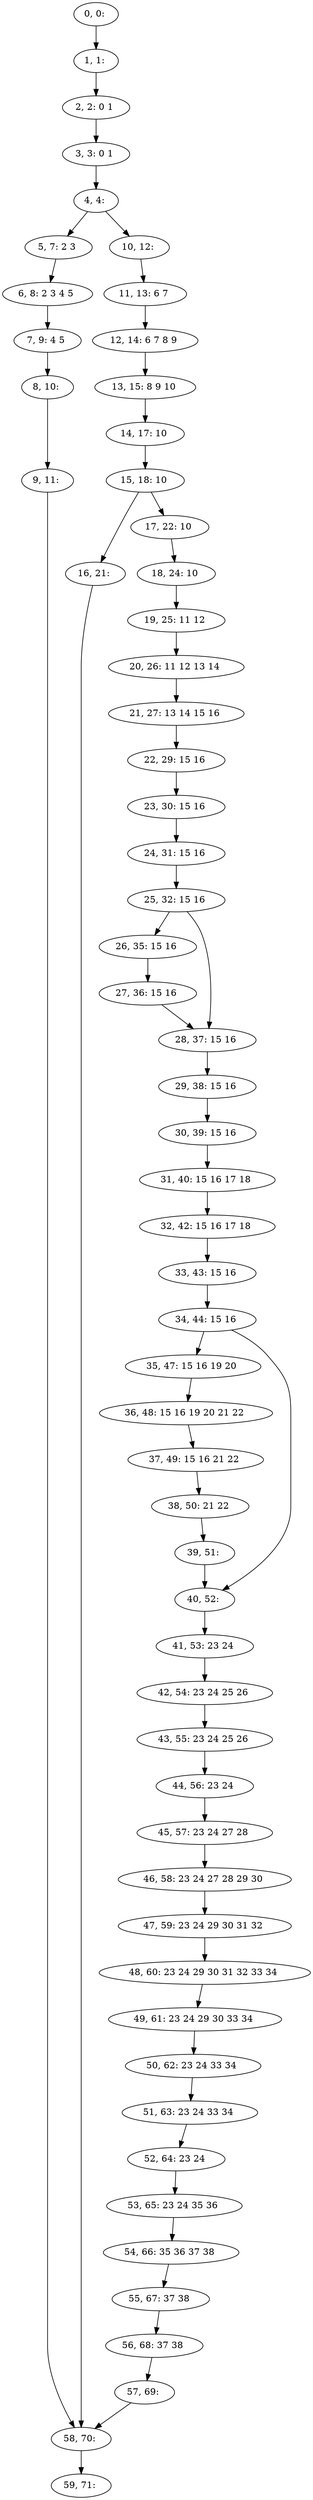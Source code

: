 digraph G {
0[label="0, 0: "];
1[label="1, 1: "];
2[label="2, 2: 0 1 "];
3[label="3, 3: 0 1 "];
4[label="4, 4: "];
5[label="5, 7: 2 3 "];
6[label="6, 8: 2 3 4 5 "];
7[label="7, 9: 4 5 "];
8[label="8, 10: "];
9[label="9, 11: "];
10[label="10, 12: "];
11[label="11, 13: 6 7 "];
12[label="12, 14: 6 7 8 9 "];
13[label="13, 15: 8 9 10 "];
14[label="14, 17: 10 "];
15[label="15, 18: 10 "];
16[label="16, 21: "];
17[label="17, 22: 10 "];
18[label="18, 24: 10 "];
19[label="19, 25: 11 12 "];
20[label="20, 26: 11 12 13 14 "];
21[label="21, 27: 13 14 15 16 "];
22[label="22, 29: 15 16 "];
23[label="23, 30: 15 16 "];
24[label="24, 31: 15 16 "];
25[label="25, 32: 15 16 "];
26[label="26, 35: 15 16 "];
27[label="27, 36: 15 16 "];
28[label="28, 37: 15 16 "];
29[label="29, 38: 15 16 "];
30[label="30, 39: 15 16 "];
31[label="31, 40: 15 16 17 18 "];
32[label="32, 42: 15 16 17 18 "];
33[label="33, 43: 15 16 "];
34[label="34, 44: 15 16 "];
35[label="35, 47: 15 16 19 20 "];
36[label="36, 48: 15 16 19 20 21 22 "];
37[label="37, 49: 15 16 21 22 "];
38[label="38, 50: 21 22 "];
39[label="39, 51: "];
40[label="40, 52: "];
41[label="41, 53: 23 24 "];
42[label="42, 54: 23 24 25 26 "];
43[label="43, 55: 23 24 25 26 "];
44[label="44, 56: 23 24 "];
45[label="45, 57: 23 24 27 28 "];
46[label="46, 58: 23 24 27 28 29 30 "];
47[label="47, 59: 23 24 29 30 31 32 "];
48[label="48, 60: 23 24 29 30 31 32 33 34 "];
49[label="49, 61: 23 24 29 30 33 34 "];
50[label="50, 62: 23 24 33 34 "];
51[label="51, 63: 23 24 33 34 "];
52[label="52, 64: 23 24 "];
53[label="53, 65: 23 24 35 36 "];
54[label="54, 66: 35 36 37 38 "];
55[label="55, 67: 37 38 "];
56[label="56, 68: 37 38 "];
57[label="57, 69: "];
58[label="58, 70: "];
59[label="59, 71: "];
0->1 ;
1->2 ;
2->3 ;
3->4 ;
4->5 ;
4->10 ;
5->6 ;
6->7 ;
7->8 ;
8->9 ;
9->58 ;
10->11 ;
11->12 ;
12->13 ;
13->14 ;
14->15 ;
15->16 ;
15->17 ;
16->58 ;
17->18 ;
18->19 ;
19->20 ;
20->21 ;
21->22 ;
22->23 ;
23->24 ;
24->25 ;
25->26 ;
25->28 ;
26->27 ;
27->28 ;
28->29 ;
29->30 ;
30->31 ;
31->32 ;
32->33 ;
33->34 ;
34->35 ;
34->40 ;
35->36 ;
36->37 ;
37->38 ;
38->39 ;
39->40 ;
40->41 ;
41->42 ;
42->43 ;
43->44 ;
44->45 ;
45->46 ;
46->47 ;
47->48 ;
48->49 ;
49->50 ;
50->51 ;
51->52 ;
52->53 ;
53->54 ;
54->55 ;
55->56 ;
56->57 ;
57->58 ;
58->59 ;
}

